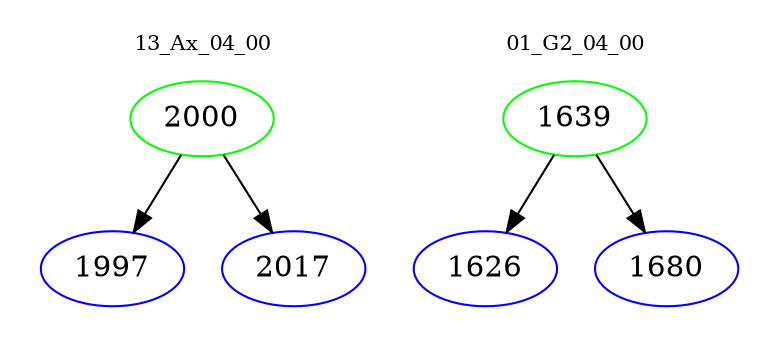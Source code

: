 digraph{
subgraph cluster_0 {
color = white
label = "13_Ax_04_00";
fontsize=10;
T0_2000 [label="2000", color="green"]
T0_2000 -> T0_1997 [color="black"]
T0_1997 [label="1997", color="blue"]
T0_2000 -> T0_2017 [color="black"]
T0_2017 [label="2017", color="blue"]
}
subgraph cluster_1 {
color = white
label = "01_G2_04_00";
fontsize=10;
T1_1639 [label="1639", color="green"]
T1_1639 -> T1_1626 [color="black"]
T1_1626 [label="1626", color="blue"]
T1_1639 -> T1_1680 [color="black"]
T1_1680 [label="1680", color="blue"]
}
}
